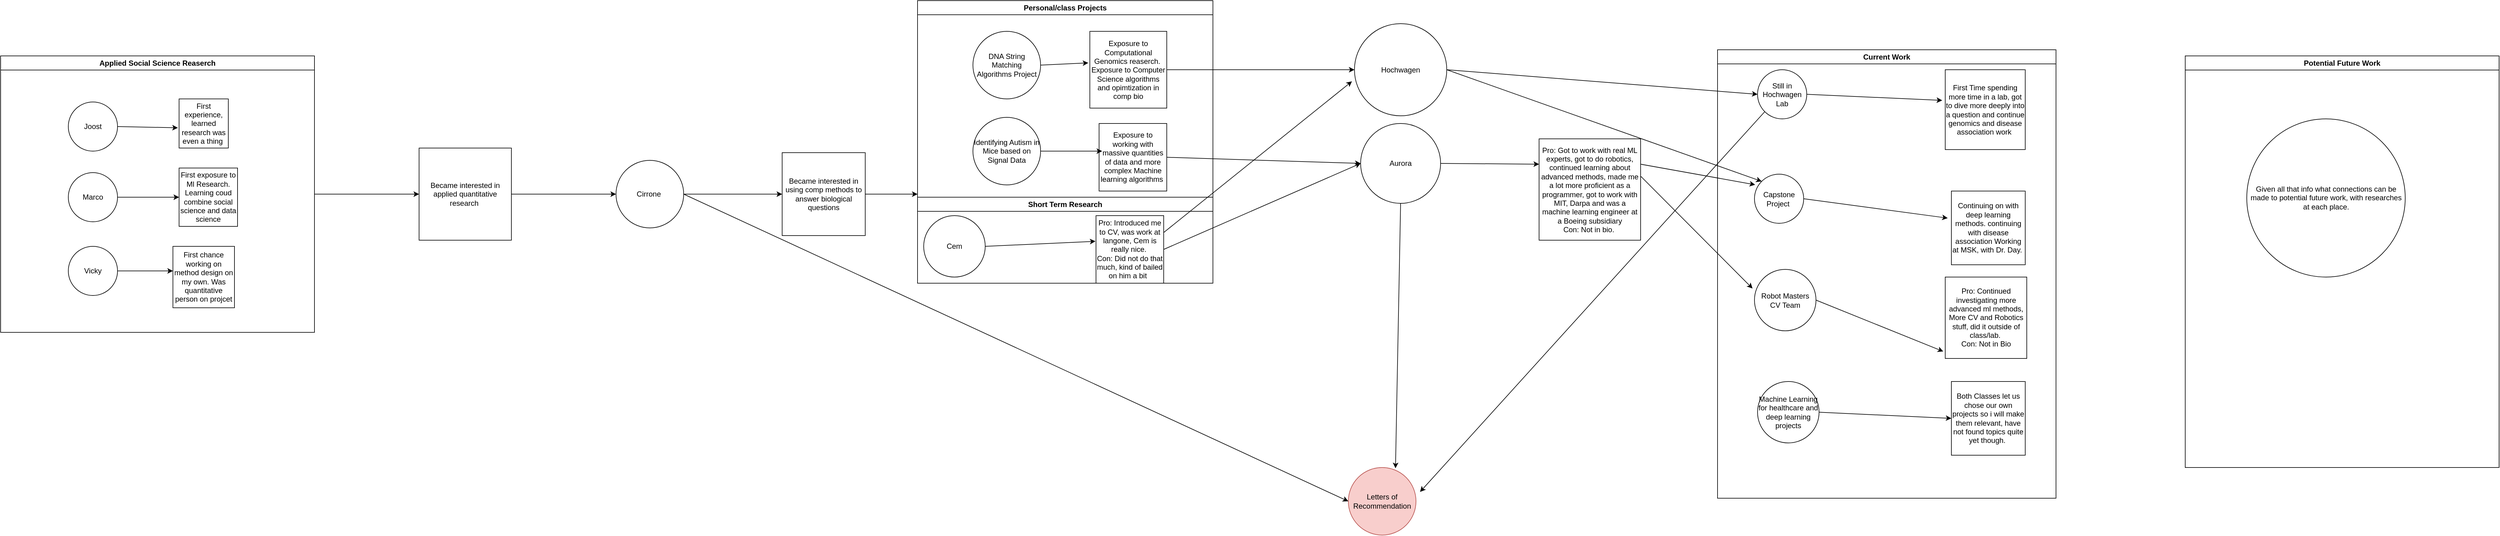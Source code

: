 <mxfile version="22.0.0" type="github">
  <diagram name="Page-1" id="OptNep50N4nJcta6pjEw">
    <mxGraphModel dx="1865" dy="1191" grid="1" gridSize="10" guides="1" tooltips="1" connect="1" arrows="1" fold="1" page="1" pageScale="1" pageWidth="850" pageHeight="1100" math="0" shadow="0">
      <root>
        <mxCell id="0" />
        <mxCell id="1" parent="0" />
        <mxCell id="JaoUqpHkBibLqqUjb6aJ-6" value="" style="swimlane;startSize=0;" parent="1" vertex="1">
          <mxGeometry x="60" y="220" width="510" height="450" as="geometry">
            <mxRectangle x="320" y="360" width="50" height="40" as="alternateBounds" />
          </mxGeometry>
        </mxCell>
        <mxCell id="JaoUqpHkBibLqqUjb6aJ-1" value="Joost" style="ellipse;whiteSpace=wrap;html=1;aspect=fixed;" parent="JaoUqpHkBibLqqUjb6aJ-6" vertex="1">
          <mxGeometry x="110" y="75" width="80" height="80" as="geometry" />
        </mxCell>
        <mxCell id="JaoUqpHkBibLqqUjb6aJ-3" value="Marco" style="ellipse;whiteSpace=wrap;html=1;aspect=fixed;" parent="JaoUqpHkBibLqqUjb6aJ-6" vertex="1">
          <mxGeometry x="110" y="190" width="80" height="80" as="geometry" />
        </mxCell>
        <mxCell id="JaoUqpHkBibLqqUjb6aJ-2" value="Vicky" style="ellipse;whiteSpace=wrap;html=1;aspect=fixed;" parent="JaoUqpHkBibLqqUjb6aJ-6" vertex="1">
          <mxGeometry x="110" y="310" width="80" height="80" as="geometry" />
        </mxCell>
        <mxCell id="JaoUqpHkBibLqqUjb6aJ-8" value="First experience, learned research was even a thing&amp;nbsp;" style="whiteSpace=wrap;html=1;aspect=fixed;" parent="JaoUqpHkBibLqqUjb6aJ-6" vertex="1">
          <mxGeometry x="290" y="70" width="80" height="80" as="geometry" />
        </mxCell>
        <mxCell id="JaoUqpHkBibLqqUjb6aJ-10" value="First exposure to Ml Research. Learning coud combine social science and data science" style="whiteSpace=wrap;html=1;aspect=fixed;" parent="JaoUqpHkBibLqqUjb6aJ-6" vertex="1">
          <mxGeometry x="290" y="182.5" width="95" height="95" as="geometry" />
        </mxCell>
        <mxCell id="JaoUqpHkBibLqqUjb6aJ-11" value="First chance working on method design on my own. Was quantitative person on projcet" style="whiteSpace=wrap;html=1;aspect=fixed;" parent="JaoUqpHkBibLqqUjb6aJ-6" vertex="1">
          <mxGeometry x="280" y="310" width="100" height="100" as="geometry" />
        </mxCell>
        <mxCell id="JaoUqpHkBibLqqUjb6aJ-12" value="" style="endArrow=classic;html=1;rounded=0;exitX=1;exitY=0.5;exitDx=0;exitDy=0;" parent="JaoUqpHkBibLqqUjb6aJ-6" source="JaoUqpHkBibLqqUjb6aJ-2" edge="1">
          <mxGeometry width="50" height="50" relative="1" as="geometry">
            <mxPoint x="490" y="260" as="sourcePoint" />
            <mxPoint x="280" y="350" as="targetPoint" />
          </mxGeometry>
        </mxCell>
        <mxCell id="JaoUqpHkBibLqqUjb6aJ-13" value="" style="endArrow=classic;html=1;rounded=0;exitX=1;exitY=0.5;exitDx=0;exitDy=0;entryX=0;entryY=0.5;entryDx=0;entryDy=0;" parent="JaoUqpHkBibLqqUjb6aJ-6" source="JaoUqpHkBibLqqUjb6aJ-3" target="JaoUqpHkBibLqqUjb6aJ-10" edge="1">
          <mxGeometry width="50" height="50" relative="1" as="geometry">
            <mxPoint x="490" y="260" as="sourcePoint" />
            <mxPoint x="540" y="210" as="targetPoint" />
          </mxGeometry>
        </mxCell>
        <mxCell id="JaoUqpHkBibLqqUjb6aJ-14" value="" style="endArrow=classic;html=1;rounded=0;exitX=1;exitY=0.5;exitDx=0;exitDy=0;entryX=-0.025;entryY=0.588;entryDx=0;entryDy=0;entryPerimeter=0;" parent="JaoUqpHkBibLqqUjb6aJ-6" source="JaoUqpHkBibLqqUjb6aJ-1" target="JaoUqpHkBibLqqUjb6aJ-8" edge="1">
          <mxGeometry width="50" height="50" relative="1" as="geometry">
            <mxPoint x="490" y="260" as="sourcePoint" />
            <mxPoint x="540" y="210" as="targetPoint" />
          </mxGeometry>
        </mxCell>
        <mxCell id="JaoUqpHkBibLqqUjb6aJ-27" value="Applied Social Science Reaserch" style="swimlane;whiteSpace=wrap;html=1;" parent="JaoUqpHkBibLqqUjb6aJ-6" vertex="1">
          <mxGeometry width="510" height="450" as="geometry" />
        </mxCell>
        <mxCell id="JaoUqpHkBibLqqUjb6aJ-15" value="Became interested in applied quantitative research&amp;nbsp;" style="whiteSpace=wrap;html=1;aspect=fixed;" parent="1" vertex="1">
          <mxGeometry x="740" y="370" width="150" height="150" as="geometry" />
        </mxCell>
        <mxCell id="JaoUqpHkBibLqqUjb6aJ-16" value="" style="endArrow=classic;html=1;rounded=0;exitX=1;exitY=0.5;exitDx=0;exitDy=0;" parent="1" source="JaoUqpHkBibLqqUjb6aJ-6" target="JaoUqpHkBibLqqUjb6aJ-15" edge="1">
          <mxGeometry width="50" height="50" relative="1" as="geometry">
            <mxPoint x="880" y="550" as="sourcePoint" />
            <mxPoint x="930" y="500" as="targetPoint" />
          </mxGeometry>
        </mxCell>
        <mxCell id="JaoUqpHkBibLqqUjb6aJ-17" value="Cirrone&amp;nbsp;" style="ellipse;whiteSpace=wrap;html=1;aspect=fixed;" parent="1" vertex="1">
          <mxGeometry x="1060" y="390" width="110" height="110" as="geometry" />
        </mxCell>
        <mxCell id="JaoUqpHkBibLqqUjb6aJ-18" value="" style="endArrow=classic;html=1;rounded=0;exitX=1;exitY=0.5;exitDx=0;exitDy=0;entryX=0;entryY=0.5;entryDx=0;entryDy=0;" parent="1" source="JaoUqpHkBibLqqUjb6aJ-15" target="JaoUqpHkBibLqqUjb6aJ-17" edge="1">
          <mxGeometry width="50" height="50" relative="1" as="geometry">
            <mxPoint x="880" y="550" as="sourcePoint" />
            <mxPoint x="930" y="500" as="targetPoint" />
          </mxGeometry>
        </mxCell>
        <mxCell id="JaoUqpHkBibLqqUjb6aJ-19" value="Became interested in using comp methods to answer biological questions" style="whiteSpace=wrap;html=1;aspect=fixed;" parent="1" vertex="1">
          <mxGeometry x="1330" y="377.5" width="135" height="135" as="geometry" />
        </mxCell>
        <mxCell id="JaoUqpHkBibLqqUjb6aJ-20" value="" style="endArrow=classic;html=1;rounded=0;exitX=1;exitY=0.5;exitDx=0;exitDy=0;entryX=0;entryY=0.5;entryDx=0;entryDy=0;" parent="1" source="JaoUqpHkBibLqqUjb6aJ-17" target="JaoUqpHkBibLqqUjb6aJ-19" edge="1">
          <mxGeometry width="50" height="50" relative="1" as="geometry">
            <mxPoint x="1070" y="550" as="sourcePoint" />
            <mxPoint x="1120" y="500" as="targetPoint" />
          </mxGeometry>
        </mxCell>
        <mxCell id="JaoUqpHkBibLqqUjb6aJ-28" value="Personal/class Projects" style="swimlane;whiteSpace=wrap;html=1;" parent="1" vertex="1">
          <mxGeometry x="1550" y="130" width="480" height="320" as="geometry" />
        </mxCell>
        <mxCell id="JaoUqpHkBibLqqUjb6aJ-25" value="Identifying Autism in Mice based on Signal Data" style="ellipse;whiteSpace=wrap;html=1;aspect=fixed;fillOpacity=100;" parent="JaoUqpHkBibLqqUjb6aJ-28" vertex="1">
          <mxGeometry x="90" y="190" width="110" height="110" as="geometry" />
        </mxCell>
        <mxCell id="JaoUqpHkBibLqqUjb6aJ-24" value="DNA String Matching Algorithms Project" style="ellipse;whiteSpace=wrap;html=1;aspect=fixed;" parent="JaoUqpHkBibLqqUjb6aJ-28" vertex="1">
          <mxGeometry x="90" y="50" width="110" height="110" as="geometry" />
        </mxCell>
        <mxCell id="JaoUqpHkBibLqqUjb6aJ-31" value="Exposure to Computational Genomics reaserch.&amp;nbsp;&lt;br&gt;Exposure to Computer Science algorithms and opimtization in comp bio" style="whiteSpace=wrap;html=1;aspect=fixed;" parent="JaoUqpHkBibLqqUjb6aJ-28" vertex="1">
          <mxGeometry x="280" y="50" width="125" height="125" as="geometry" />
        </mxCell>
        <mxCell id="JaoUqpHkBibLqqUjb6aJ-35" value="Exposure to working with massive quantities of data and more complex Machine learning algorithms&amp;nbsp;" style="whiteSpace=wrap;html=1;aspect=fixed;" parent="JaoUqpHkBibLqqUjb6aJ-28" vertex="1">
          <mxGeometry x="295" y="200" width="110" height="110" as="geometry" />
        </mxCell>
        <mxCell id="JaoUqpHkBibLqqUjb6aJ-45" value="" style="endArrow=classic;html=1;rounded=0;exitX=1;exitY=0.5;exitDx=0;exitDy=0;" parent="JaoUqpHkBibLqqUjb6aJ-28" source="JaoUqpHkBibLqqUjb6aJ-25" edge="1">
          <mxGeometry width="50" height="50" relative="1" as="geometry">
            <mxPoint x="-70" y="280" as="sourcePoint" />
            <mxPoint x="300" y="245" as="targetPoint" />
          </mxGeometry>
        </mxCell>
        <mxCell id="JaoUqpHkBibLqqUjb6aJ-46" value="" style="endArrow=classic;html=1;rounded=0;exitX=1;exitY=0.5;exitDx=0;exitDy=0;entryX=-0.02;entryY=0.411;entryDx=0;entryDy=0;entryPerimeter=0;" parent="JaoUqpHkBibLqqUjb6aJ-28" source="JaoUqpHkBibLqqUjb6aJ-24" target="JaoUqpHkBibLqqUjb6aJ-31" edge="1">
          <mxGeometry width="50" height="50" relative="1" as="geometry">
            <mxPoint x="-70" y="280" as="sourcePoint" />
            <mxPoint x="-20" y="230" as="targetPoint" />
          </mxGeometry>
        </mxCell>
        <mxCell id="JaoUqpHkBibLqqUjb6aJ-29" value="" style="endArrow=classic;html=1;rounded=0;exitX=1;exitY=0.5;exitDx=0;exitDy=0;" parent="1" source="JaoUqpHkBibLqqUjb6aJ-19" edge="1">
          <mxGeometry width="50" height="50" relative="1" as="geometry">
            <mxPoint x="1490" y="590" as="sourcePoint" />
            <mxPoint x="1550" y="445" as="targetPoint" />
          </mxGeometry>
        </mxCell>
        <mxCell id="JaoUqpHkBibLqqUjb6aJ-36" value="Short Term Research" style="swimlane;whiteSpace=wrap;html=1;" parent="1" vertex="1">
          <mxGeometry x="1550" y="450" width="480" height="140" as="geometry" />
        </mxCell>
        <mxCell id="JaoUqpHkBibLqqUjb6aJ-37" value="Cem" style="ellipse;whiteSpace=wrap;html=1;aspect=fixed;" parent="JaoUqpHkBibLqqUjb6aJ-36" vertex="1">
          <mxGeometry x="10" y="30" width="100" height="100" as="geometry" />
        </mxCell>
        <mxCell id="JaoUqpHkBibLqqUjb6aJ-41" value="Pro: Introduced me to CV, was work at langone, Cem is really nice.&amp;nbsp;&lt;br&gt;Con: Did not do that much, kind of bailed on him a bit&amp;nbsp;&amp;nbsp;" style="whiteSpace=wrap;html=1;aspect=fixed;" parent="JaoUqpHkBibLqqUjb6aJ-36" vertex="1">
          <mxGeometry x="290" y="30" width="110" height="110" as="geometry" />
        </mxCell>
        <mxCell id="JaoUqpHkBibLqqUjb6aJ-44" value="" style="endArrow=classic;html=1;rounded=0;exitX=1;exitY=0.5;exitDx=0;exitDy=0;entryX=-0.008;entryY=0.38;entryDx=0;entryDy=0;entryPerimeter=0;" parent="JaoUqpHkBibLqqUjb6aJ-36" source="JaoUqpHkBibLqqUjb6aJ-37" target="JaoUqpHkBibLqqUjb6aJ-41" edge="1">
          <mxGeometry width="50" height="50" relative="1" as="geometry">
            <mxPoint x="-70" y="-40" as="sourcePoint" />
            <mxPoint x="-20" y="-90" as="targetPoint" />
          </mxGeometry>
        </mxCell>
        <mxCell id="JaoUqpHkBibLqqUjb6aJ-47" value="Hochwagen" style="ellipse;whiteSpace=wrap;html=1;aspect=fixed;" parent="1" vertex="1">
          <mxGeometry x="2260" y="167.5" width="150" height="150" as="geometry" />
        </mxCell>
        <mxCell id="JaoUqpHkBibLqqUjb6aJ-48" value="" style="endArrow=classic;html=1;rounded=0;exitX=1;exitY=0.5;exitDx=0;exitDy=0;entryX=0;entryY=0.5;entryDx=0;entryDy=0;" parent="1" source="JaoUqpHkBibLqqUjb6aJ-31" target="JaoUqpHkBibLqqUjb6aJ-47" edge="1">
          <mxGeometry width="50" height="50" relative="1" as="geometry">
            <mxPoint x="1970" y="500" as="sourcePoint" />
            <mxPoint x="2020" y="450" as="targetPoint" />
          </mxGeometry>
        </mxCell>
        <mxCell id="JaoUqpHkBibLqqUjb6aJ-51" value="" style="endArrow=classic;html=1;rounded=0;exitX=1;exitY=0.5;exitDx=0;exitDy=0;entryX=0;entryY=0.5;entryDx=0;entryDy=0;" parent="1" source="JaoUqpHkBibLqqUjb6aJ-47" target="JaoUqpHkBibLqqUjb6aJ-63" edge="1">
          <mxGeometry width="50" height="50" relative="1" as="geometry">
            <mxPoint x="2240" y="500" as="sourcePoint" />
            <mxPoint x="2290" y="450" as="targetPoint" />
          </mxGeometry>
        </mxCell>
        <mxCell id="JaoUqpHkBibLqqUjb6aJ-52" value="Aurora" style="ellipse;whiteSpace=wrap;html=1;aspect=fixed;" parent="1" vertex="1">
          <mxGeometry x="2270" y="330" width="130" height="130" as="geometry" />
        </mxCell>
        <mxCell id="JaoUqpHkBibLqqUjb6aJ-53" value="" style="endArrow=classic;html=1;rounded=0;exitX=1;exitY=0.5;exitDx=0;exitDy=0;entryX=0;entryY=0.5;entryDx=0;entryDy=0;" parent="1" source="JaoUqpHkBibLqqUjb6aJ-35" target="JaoUqpHkBibLqqUjb6aJ-52" edge="1">
          <mxGeometry width="50" height="50" relative="1" as="geometry">
            <mxPoint x="2160" y="500" as="sourcePoint" />
            <mxPoint x="2210" y="450" as="targetPoint" />
          </mxGeometry>
        </mxCell>
        <mxCell id="JaoUqpHkBibLqqUjb6aJ-54" value="Pro: Got to work with real ML experts, got to do robotics, continued learning about advanced methods, made me a lot more proficient as a programmer, got to work with MIT, Darpa and was a machine learning engineer at a Boeing subsidiary&lt;br&gt;Con: Not in bio.&amp;nbsp;" style="whiteSpace=wrap;html=1;aspect=fixed;" parent="1" vertex="1">
          <mxGeometry x="2560" y="355" width="165" height="165" as="geometry" />
        </mxCell>
        <mxCell id="JaoUqpHkBibLqqUjb6aJ-55" value="" style="endArrow=classic;html=1;rounded=0;exitX=1;exitY=0.5;exitDx=0;exitDy=0;entryX=0;entryY=0.25;entryDx=0;entryDy=0;" parent="1" source="JaoUqpHkBibLqqUjb6aJ-52" target="JaoUqpHkBibLqqUjb6aJ-54" edge="1">
          <mxGeometry width="50" height="50" relative="1" as="geometry">
            <mxPoint x="2490" y="500" as="sourcePoint" />
            <mxPoint x="2540" y="450" as="targetPoint" />
          </mxGeometry>
        </mxCell>
        <mxCell id="JaoUqpHkBibLqqUjb6aJ-56" value="Current Work" style="swimlane;whiteSpace=wrap;html=1;" parent="1" vertex="1">
          <mxGeometry x="2850" y="210" width="550" height="730" as="geometry" />
        </mxCell>
        <mxCell id="JaoUqpHkBibLqqUjb6aJ-57" value="Robot Masters CV Team" style="ellipse;whiteSpace=wrap;html=1;aspect=fixed;" parent="JaoUqpHkBibLqqUjb6aJ-56" vertex="1">
          <mxGeometry x="60" y="357.5" width="100" height="100" as="geometry" />
        </mxCell>
        <mxCell id="JaoUqpHkBibLqqUjb6aJ-58" value="Pro: Continued investigating more advanced ml methods, More CV and Robotics stuff, did it outside of class/lab.&amp;nbsp;&lt;br&gt;Con: Not in Bio" style="whiteSpace=wrap;html=1;aspect=fixed;" parent="JaoUqpHkBibLqqUjb6aJ-56" vertex="1">
          <mxGeometry x="370" y="370" width="132.5" height="132.5" as="geometry" />
        </mxCell>
        <mxCell id="JaoUqpHkBibLqqUjb6aJ-59" value="" style="endArrow=classic;html=1;rounded=0;exitX=1;exitY=0.5;exitDx=0;exitDy=0;entryX=-0.024;entryY=0.914;entryDx=0;entryDy=0;entryPerimeter=0;" parent="JaoUqpHkBibLqqUjb6aJ-56" source="JaoUqpHkBibLqqUjb6aJ-57" target="JaoUqpHkBibLqqUjb6aJ-58" edge="1">
          <mxGeometry width="50" height="50" relative="1" as="geometry">
            <mxPoint x="-20" y="167.5" as="sourcePoint" />
            <mxPoint x="340" y="397.5" as="targetPoint" />
          </mxGeometry>
        </mxCell>
        <mxCell id="JaoUqpHkBibLqqUjb6aJ-63" value="Still in Hochwagen Lab" style="ellipse;whiteSpace=wrap;html=1;aspect=fixed;" parent="JaoUqpHkBibLqqUjb6aJ-56" vertex="1">
          <mxGeometry x="65" y="32.5" width="80" height="80" as="geometry" />
        </mxCell>
        <mxCell id="JaoUqpHkBibLqqUjb6aJ-50" value="First Time spending more time in a lab, got to dive more deeply into a question and continue genomics and disease association work&amp;nbsp;" style="whiteSpace=wrap;html=1;aspect=fixed;" parent="JaoUqpHkBibLqqUjb6aJ-56" vertex="1">
          <mxGeometry x="370" y="32.5" width="130" height="130" as="geometry" />
        </mxCell>
        <mxCell id="JaoUqpHkBibLqqUjb6aJ-65" value="" style="endArrow=classic;html=1;rounded=0;exitX=1;exitY=0.5;exitDx=0;exitDy=0;entryX=-0.038;entryY=0.384;entryDx=0;entryDy=0;entryPerimeter=0;" parent="JaoUqpHkBibLqqUjb6aJ-56" source="JaoUqpHkBibLqqUjb6aJ-63" target="JaoUqpHkBibLqqUjb6aJ-50" edge="1">
          <mxGeometry width="50" height="50" relative="1" as="geometry">
            <mxPoint x="-200" y="472.5" as="sourcePoint" />
            <mxPoint x="-150" y="422.5" as="targetPoint" />
          </mxGeometry>
        </mxCell>
        <mxCell id="JaoUqpHkBibLqqUjb6aJ-66" value="Capstone Project&amp;nbsp;" style="ellipse;whiteSpace=wrap;html=1;aspect=fixed;" parent="JaoUqpHkBibLqqUjb6aJ-56" vertex="1">
          <mxGeometry x="60" y="202.5" width="80" height="80" as="geometry" />
        </mxCell>
        <mxCell id="JaoUqpHkBibLqqUjb6aJ-69" value="Continuing on with deep learning methods. continuing with disease association Working at MSK, with Dr. Day.&amp;nbsp;" style="whiteSpace=wrap;html=1;aspect=fixed;" parent="JaoUqpHkBibLqqUjb6aJ-56" vertex="1">
          <mxGeometry x="380" y="230" width="120" height="120" as="geometry" />
        </mxCell>
        <mxCell id="JaoUqpHkBibLqqUjb6aJ-70" value="" style="endArrow=classic;html=1;rounded=0;exitX=1;exitY=0.5;exitDx=0;exitDy=0;entryX=-0.05;entryY=0.367;entryDx=0;entryDy=0;entryPerimeter=0;" parent="JaoUqpHkBibLqqUjb6aJ-56" source="JaoUqpHkBibLqqUjb6aJ-66" target="JaoUqpHkBibLqqUjb6aJ-69" edge="1">
          <mxGeometry width="50" height="50" relative="1" as="geometry">
            <mxPoint x="40" y="430" as="sourcePoint" />
            <mxPoint x="90" y="380" as="targetPoint" />
          </mxGeometry>
        </mxCell>
        <mxCell id="JaoUqpHkBibLqqUjb6aJ-72" value="Machine Learning for healthcare and deep learning projects" style="ellipse;whiteSpace=wrap;html=1;aspect=fixed;" parent="JaoUqpHkBibLqqUjb6aJ-56" vertex="1">
          <mxGeometry x="65" y="540" width="100" height="100" as="geometry" />
        </mxCell>
        <mxCell id="JaoUqpHkBibLqqUjb6aJ-74" value="Both Classes let us chose our own projects so i will make them relevant, have not found topics quite yet though.&amp;nbsp;" style="whiteSpace=wrap;html=1;aspect=fixed;" parent="JaoUqpHkBibLqqUjb6aJ-56" vertex="1">
          <mxGeometry x="380" y="540" width="120" height="120" as="geometry" />
        </mxCell>
        <mxCell id="JaoUqpHkBibLqqUjb6aJ-75" value="" style="endArrow=classic;html=1;rounded=0;exitX=1;exitY=0.5;exitDx=0;exitDy=0;entryX=0;entryY=0.5;entryDx=0;entryDy=0;" parent="JaoUqpHkBibLqqUjb6aJ-56" source="JaoUqpHkBibLqqUjb6aJ-72" target="JaoUqpHkBibLqqUjb6aJ-74" edge="1">
          <mxGeometry width="50" height="50" relative="1" as="geometry">
            <mxPoint x="-60" y="540" as="sourcePoint" />
            <mxPoint x="-10" y="490" as="targetPoint" />
          </mxGeometry>
        </mxCell>
        <mxCell id="JaoUqpHkBibLqqUjb6aJ-60" value="" style="endArrow=classic;html=1;rounded=0;exitX=1.003;exitY=0.371;exitDx=0;exitDy=0;exitPerimeter=0;entryX=-0.031;entryY=0.311;entryDx=0;entryDy=0;entryPerimeter=0;" parent="1" source="JaoUqpHkBibLqqUjb6aJ-54" target="JaoUqpHkBibLqqUjb6aJ-57" edge="1">
          <mxGeometry width="50" height="50" relative="1" as="geometry">
            <mxPoint x="2740" y="580" as="sourcePoint" />
            <mxPoint x="2790" y="530" as="targetPoint" />
          </mxGeometry>
        </mxCell>
        <mxCell id="JaoUqpHkBibLqqUjb6aJ-61" value="" style="endArrow=classic;html=1;rounded=0;exitX=1;exitY=0.5;exitDx=0;exitDy=0;entryX=0;entryY=0.5;entryDx=0;entryDy=0;" parent="1" source="JaoUqpHkBibLqqUjb6aJ-41" target="JaoUqpHkBibLqqUjb6aJ-52" edge="1">
          <mxGeometry width="50" height="50" relative="1" as="geometry">
            <mxPoint x="2060" y="670" as="sourcePoint" />
            <mxPoint x="2110" y="620" as="targetPoint" />
          </mxGeometry>
        </mxCell>
        <mxCell id="JaoUqpHkBibLqqUjb6aJ-62" value="" style="endArrow=classic;html=1;rounded=0;exitX=1;exitY=0.25;exitDx=0;exitDy=0;entryX=-0.027;entryY=0.626;entryDx=0;entryDy=0;entryPerimeter=0;" parent="1" source="JaoUqpHkBibLqqUjb6aJ-41" target="JaoUqpHkBibLqqUjb6aJ-47" edge="1">
          <mxGeometry width="50" height="50" relative="1" as="geometry">
            <mxPoint x="2060" y="670" as="sourcePoint" />
            <mxPoint x="2090" y="530" as="targetPoint" />
          </mxGeometry>
        </mxCell>
        <mxCell id="JaoUqpHkBibLqqUjb6aJ-64" value="" style="endArrow=classic;html=1;rounded=0;exitX=1;exitY=0.25;exitDx=0;exitDy=0;entryX=0.014;entryY=0.215;entryDx=0;entryDy=0;entryPerimeter=0;" parent="1" source="JaoUqpHkBibLqqUjb6aJ-54" target="JaoUqpHkBibLqqUjb6aJ-66" edge="1">
          <mxGeometry width="50" height="50" relative="1" as="geometry">
            <mxPoint x="2670" y="640" as="sourcePoint" />
            <mxPoint x="2720" y="590" as="targetPoint" />
          </mxGeometry>
        </mxCell>
        <mxCell id="JaoUqpHkBibLqqUjb6aJ-71" value="" style="endArrow=classic;html=1;rounded=0;exitX=1;exitY=0.5;exitDx=0;exitDy=0;entryX=0;entryY=0;entryDx=0;entryDy=0;" parent="1" source="JaoUqpHkBibLqqUjb6aJ-47" target="JaoUqpHkBibLqqUjb6aJ-66" edge="1">
          <mxGeometry width="50" height="50" relative="1" as="geometry">
            <mxPoint x="2610" y="590" as="sourcePoint" />
            <mxPoint x="2660" y="540" as="targetPoint" />
          </mxGeometry>
        </mxCell>
        <mxCell id="P7xZSsLNg7L9i4siEiXK-1" value="Letters of Recommendation" style="ellipse;whiteSpace=wrap;html=1;aspect=fixed;fillColor=#f8cecc;strokeColor=#b85450;" parent="1" vertex="1">
          <mxGeometry x="2250" y="890" width="110" height="110" as="geometry" />
        </mxCell>
        <mxCell id="P7xZSsLNg7L9i4siEiXK-2" value="" style="endArrow=classic;html=1;rounded=0;exitX=1;exitY=0.5;exitDx=0;exitDy=0;entryX=0;entryY=0.5;entryDx=0;entryDy=0;" parent="1" source="JaoUqpHkBibLqqUjb6aJ-17" target="P7xZSsLNg7L9i4siEiXK-1" edge="1">
          <mxGeometry width="50" height="50" relative="1" as="geometry">
            <mxPoint x="1810" y="790" as="sourcePoint" />
            <mxPoint x="1860" y="740" as="targetPoint" />
          </mxGeometry>
        </mxCell>
        <mxCell id="P7xZSsLNg7L9i4siEiXK-3" value="" style="endArrow=classic;html=1;rounded=0;exitX=0.5;exitY=1;exitDx=0;exitDy=0;entryX=0.697;entryY=0.011;entryDx=0;entryDy=0;entryPerimeter=0;" parent="1" source="JaoUqpHkBibLqqUjb6aJ-52" target="P7xZSsLNg7L9i4siEiXK-1" edge="1">
          <mxGeometry width="50" height="50" relative="1" as="geometry">
            <mxPoint x="2310" y="470" as="sourcePoint" />
            <mxPoint x="2420" y="740" as="targetPoint" />
          </mxGeometry>
        </mxCell>
        <mxCell id="P7xZSsLNg7L9i4siEiXK-4" value="" style="endArrow=classic;html=1;rounded=0;exitX=0;exitY=1;exitDx=0;exitDy=0;entryX=1.06;entryY=0.361;entryDx=0;entryDy=0;entryPerimeter=0;" parent="1" source="JaoUqpHkBibLqqUjb6aJ-63" target="P7xZSsLNg7L9i4siEiXK-1" edge="1">
          <mxGeometry width="50" height="50" relative="1" as="geometry">
            <mxPoint x="2440" y="790" as="sourcePoint" />
            <mxPoint x="2490" y="740" as="targetPoint" />
          </mxGeometry>
        </mxCell>
        <mxCell id="bYP0GN23V7HIeH0-cy0Z-2" value="Potential Future Work" style="swimlane;whiteSpace=wrap;html=1;" vertex="1" parent="1">
          <mxGeometry x="3610" y="220" width="510" height="670" as="geometry" />
        </mxCell>
        <mxCell id="bYP0GN23V7HIeH0-cy0Z-3" value="Given all that info what connections can be made to potential future work, with researches at each place." style="ellipse;whiteSpace=wrap;html=1;aspect=fixed;" vertex="1" parent="bYP0GN23V7HIeH0-cy0Z-2">
          <mxGeometry x="100" y="102.5" width="257.5" height="257.5" as="geometry" />
        </mxCell>
      </root>
    </mxGraphModel>
  </diagram>
</mxfile>
